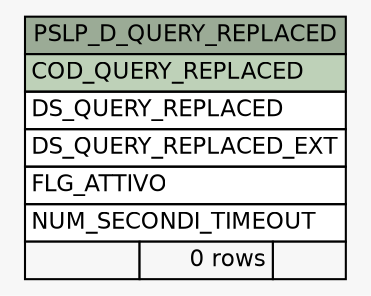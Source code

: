 // dot 2.38.0 on Windows 10 10.0
// SchemaSpy rev 590
digraph "PSLP_D_QUERY_REPLACED" {
  graph [
    rankdir="RL"
    bgcolor="#f7f7f7"
    nodesep="0.18"
    ranksep="0.46"
    fontname="Helvetica"
    fontsize="11"
  ];
  node [
    fontname="Helvetica"
    fontsize="11"
    shape="plaintext"
  ];
  edge [
    arrowsize="0.8"
  ];
  "PSLP_D_QUERY_REPLACED" [
    label=<
    <TABLE BORDER="0" CELLBORDER="1" CELLSPACING="0" BGCOLOR="#ffffff">
      <TR><TD COLSPAN="3" BGCOLOR="#9bab96" ALIGN="CENTER">PSLP_D_QUERY_REPLACED</TD></TR>
      <TR><TD PORT="COD_QUERY_REPLACED" COLSPAN="3" BGCOLOR="#bed1b8" ALIGN="LEFT">COD_QUERY_REPLACED</TD></TR>
      <TR><TD PORT="DS_QUERY_REPLACED" COLSPAN="3" ALIGN="LEFT">DS_QUERY_REPLACED</TD></TR>
      <TR><TD PORT="DS_QUERY_REPLACED_EXT" COLSPAN="3" ALIGN="LEFT">DS_QUERY_REPLACED_EXT</TD></TR>
      <TR><TD PORT="FLG_ATTIVO" COLSPAN="3" ALIGN="LEFT">FLG_ATTIVO</TD></TR>
      <TR><TD PORT="NUM_SECONDI_TIMEOUT" COLSPAN="3" ALIGN="LEFT">NUM_SECONDI_TIMEOUT</TD></TR>
      <TR><TD ALIGN="LEFT" BGCOLOR="#f7f7f7">  </TD><TD ALIGN="RIGHT" BGCOLOR="#f7f7f7">0 rows</TD><TD ALIGN="RIGHT" BGCOLOR="#f7f7f7">  </TD></TR>
    </TABLE>>
    URL="tables/PSLP_D_QUERY_REPLACED.html"
    tooltip="PSLP_D_QUERY_REPLACED"
  ];
}
